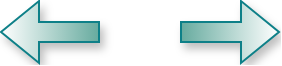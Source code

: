 <mxfile version="20.4.2" type="device"><diagram id="Rr7Tx0E25lRxgKOb6PvG" name="Página-1"><mxGraphModel dx="1038" dy="539" grid="1" gridSize="10" guides="1" tooltips="1" connect="1" arrows="1" fold="1" page="1" pageScale="1" pageWidth="827" pageHeight="1169" math="0" shadow="0"><root><mxCell id="0"/><mxCell id="1" parent="0"/><mxCell id="tx2VwcKxKwIGWehB3vI5-1" value="" style="shape=flexArrow;endArrow=classic;html=1;rounded=0;fillColor=default;strokeColor=#0e8088;fillStyle=solid;gradientColor=#67AB9F;gradientDirection=west;sketch=0;shadow=1;" edge="1" parent="1"><mxGeometry width="50" height="50" relative="1" as="geometry"><mxPoint x="410" y="310" as="sourcePoint"/><mxPoint x="460" y="310" as="targetPoint"/></mxGeometry></mxCell><mxCell id="tx2VwcKxKwIGWehB3vI5-2" value="" style="shape=flexArrow;endArrow=classic;html=1;rounded=0;fillColor=default;strokeColor=#0e8088;fillStyle=solid;gradientColor=#67AB9F;gradientDirection=east;sketch=0;shadow=1;" edge="1" parent="1"><mxGeometry width="50" height="50" relative="1" as="geometry"><mxPoint x="370" y="310" as="sourcePoint"/><mxPoint x="320" y="310" as="targetPoint"/></mxGeometry></mxCell></root></mxGraphModel></diagram></mxfile>